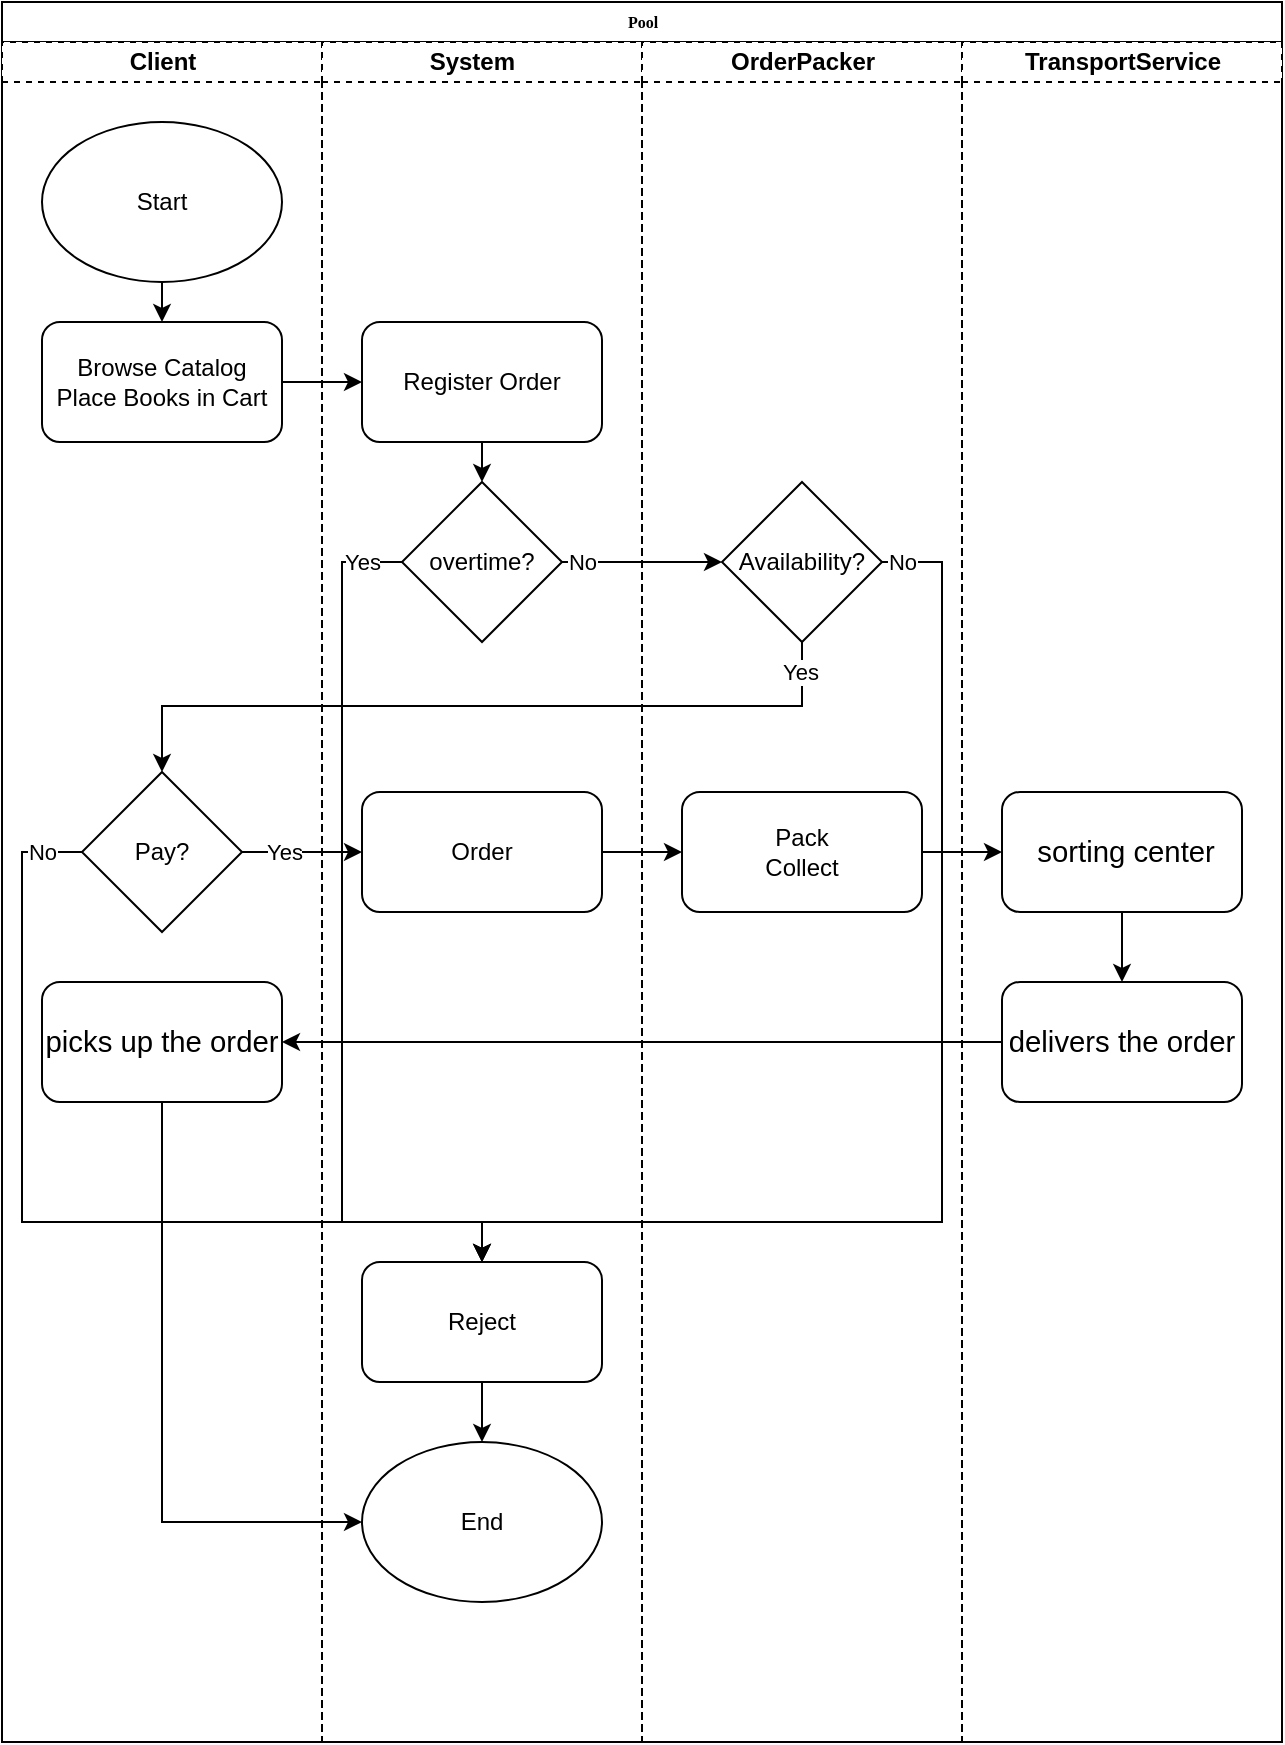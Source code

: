 <mxfile version="24.7.17">
  <diagram name="Page-1" id="74e2e168-ea6b-b213-b513-2b3c1d86103e">
    <mxGraphModel dx="1615" dy="955" grid="1" gridSize="10" guides="1" tooltips="1" connect="1" arrows="1" fold="1" page="1" pageScale="1" pageWidth="1100" pageHeight="850" background="none" math="0" shadow="0">
      <root>
        <mxCell id="0" />
        <mxCell id="1" parent="0" />
        <mxCell id="77e6c97f196da883-1" value="Pool" style="swimlane;html=1;childLayout=stackLayout;startSize=20;rounded=0;shadow=0;labelBackgroundColor=none;strokeWidth=1;fontFamily=Verdana;fontSize=8;align=center;" parent="1" vertex="1">
          <mxGeometry x="70" y="40" width="640" height="870" as="geometry" />
        </mxCell>
        <mxCell id="77e6c97f196da883-2" value="&lt;div&gt;Client&lt;/div&gt;" style="swimlane;html=1;startSize=20;dashed=1;" parent="77e6c97f196da883-1" vertex="1">
          <mxGeometry y="20" width="160" height="850" as="geometry" />
        </mxCell>
        <mxCell id="YgUDP2QyZNIKP37zhf87-15" style="edgeStyle=orthogonalEdgeStyle;rounded=0;orthogonalLoop=1;jettySize=auto;html=1;exitX=0.5;exitY=1;exitDx=0;exitDy=0;entryX=0.5;entryY=0;entryDx=0;entryDy=0;" edge="1" parent="77e6c97f196da883-2" source="YgUDP2QyZNIKP37zhf87-2" target="YgUDP2QyZNIKP37zhf87-3">
          <mxGeometry relative="1" as="geometry" />
        </mxCell>
        <mxCell id="YgUDP2QyZNIKP37zhf87-2" value="&lt;span style=&quot;font-family: Arial, sans-serif; text-align: start; text-wrap: nowrap;&quot;&gt;Start&lt;/span&gt;" style="ellipse;whiteSpace=wrap;html=1;" vertex="1" parent="77e6c97f196da883-2">
          <mxGeometry x="20" y="40" width="120" height="80" as="geometry" />
        </mxCell>
        <mxCell id="YgUDP2QyZNIKP37zhf87-3" value="Browse Catalog Place Books in Cart" style="rounded=1;whiteSpace=wrap;html=1;" vertex="1" parent="77e6c97f196da883-2">
          <mxGeometry x="20" y="140" width="120" height="60" as="geometry" />
        </mxCell>
        <mxCell id="YgUDP2QyZNIKP37zhf87-26" value="Pay?" style="rhombus;whiteSpace=wrap;html=1;" vertex="1" parent="77e6c97f196da883-2">
          <mxGeometry x="40" y="365" width="80" height="80" as="geometry" />
        </mxCell>
        <mxCell id="YgUDP2QyZNIKP37zhf87-42" value="&lt;span style=&quot;font-family: Arial; font-size: 14.667px; text-align: left; background-color: rgb(255, 255, 255);&quot;&gt;picks up the order&lt;/span&gt;" style="rounded=1;whiteSpace=wrap;html=1;" vertex="1" parent="77e6c97f196da883-2">
          <mxGeometry x="20" y="470" width="120" height="60" as="geometry" />
        </mxCell>
        <mxCell id="77e6c97f196da883-3" value="System&lt;span style=&quot;white-space: pre;&quot;&gt;&#x9;&lt;/span&gt;" style="swimlane;html=1;startSize=20;dashed=1;" parent="77e6c97f196da883-1" vertex="1">
          <mxGeometry x="160" y="20" width="160" height="850" as="geometry" />
        </mxCell>
        <mxCell id="YgUDP2QyZNIKP37zhf87-17" style="edgeStyle=orthogonalEdgeStyle;rounded=0;orthogonalLoop=1;jettySize=auto;html=1;exitX=0.5;exitY=1;exitDx=0;exitDy=0;entryX=0.5;entryY=0;entryDx=0;entryDy=0;" edge="1" parent="77e6c97f196da883-3" source="YgUDP2QyZNIKP37zhf87-4" target="YgUDP2QyZNIKP37zhf87-5">
          <mxGeometry relative="1" as="geometry" />
        </mxCell>
        <mxCell id="YgUDP2QyZNIKP37zhf87-4" value="Register Order" style="rounded=1;whiteSpace=wrap;html=1;" vertex="1" parent="77e6c97f196da883-3">
          <mxGeometry x="20" y="140" width="120" height="60" as="geometry" />
        </mxCell>
        <mxCell id="YgUDP2QyZNIKP37zhf87-18" style="edgeStyle=orthogonalEdgeStyle;rounded=0;orthogonalLoop=1;jettySize=auto;html=1;exitX=0;exitY=0.5;exitDx=0;exitDy=0;" edge="1" parent="77e6c97f196da883-3" source="YgUDP2QyZNIKP37zhf87-5" target="YgUDP2QyZNIKP37zhf87-14">
          <mxGeometry relative="1" as="geometry">
            <Array as="points">
              <mxPoint x="10" y="260" />
              <mxPoint x="10" y="590" />
              <mxPoint x="80" y="590" />
            </Array>
          </mxGeometry>
        </mxCell>
        <mxCell id="YgUDP2QyZNIKP37zhf87-20" value="Yes" style="edgeLabel;html=1;align=center;verticalAlign=middle;resizable=0;points=[];" vertex="1" connectable="0" parent="YgUDP2QyZNIKP37zhf87-18">
          <mxGeometry x="-0.46" y="1" relative="1" as="geometry">
            <mxPoint x="9" y="-92" as="offset" />
          </mxGeometry>
        </mxCell>
        <mxCell id="YgUDP2QyZNIKP37zhf87-5" value="overtime?" style="rhombus;whiteSpace=wrap;html=1;" vertex="1" parent="77e6c97f196da883-3">
          <mxGeometry x="40" y="220" width="80" height="80" as="geometry" />
        </mxCell>
        <mxCell id="YgUDP2QyZNIKP37zhf87-13" value="End" style="ellipse;whiteSpace=wrap;html=1;" vertex="1" parent="77e6c97f196da883-3">
          <mxGeometry x="20" y="700" width="120" height="80" as="geometry" />
        </mxCell>
        <mxCell id="YgUDP2QyZNIKP37zhf87-19" style="edgeStyle=orthogonalEdgeStyle;rounded=0;orthogonalLoop=1;jettySize=auto;html=1;exitX=0.5;exitY=1;exitDx=0;exitDy=0;" edge="1" parent="77e6c97f196da883-3" source="YgUDP2QyZNIKP37zhf87-14" target="YgUDP2QyZNIKP37zhf87-13">
          <mxGeometry relative="1" as="geometry" />
        </mxCell>
        <mxCell id="YgUDP2QyZNIKP37zhf87-14" value="Reject" style="rounded=1;whiteSpace=wrap;html=1;" vertex="1" parent="77e6c97f196da883-3">
          <mxGeometry x="20" y="610" width="120" height="60" as="geometry" />
        </mxCell>
        <mxCell id="YgUDP2QyZNIKP37zhf87-31" value="Order" style="rounded=1;whiteSpace=wrap;html=1;" vertex="1" parent="77e6c97f196da883-3">
          <mxGeometry x="20" y="375" width="120" height="60" as="geometry" />
        </mxCell>
        <mxCell id="77e6c97f196da883-4" value="OrderPacker" style="swimlane;html=1;startSize=20;dashed=1;" parent="77e6c97f196da883-1" vertex="1">
          <mxGeometry x="320" y="20" width="160" height="850" as="geometry" />
        </mxCell>
        <mxCell id="YgUDP2QyZNIKP37zhf87-8" value="Availability?" style="rhombus;whiteSpace=wrap;html=1;" vertex="1" parent="77e6c97f196da883-4">
          <mxGeometry x="40" y="220" width="80" height="80" as="geometry" />
        </mxCell>
        <mxCell id="YgUDP2QyZNIKP37zhf87-35" value="Pack&lt;div&gt;&lt;span style=&quot;font-family: Arial, sans-serif; text-align: start; text-wrap: nowrap;&quot;&gt;Collect&lt;/span&gt;&lt;br&gt;&lt;/div&gt;" style="rounded=1;whiteSpace=wrap;html=1;" vertex="1" parent="77e6c97f196da883-4">
          <mxGeometry x="20" y="375" width="120" height="60" as="geometry" />
        </mxCell>
        <mxCell id="77e6c97f196da883-5" value="TransportService" style="swimlane;html=1;startSize=20;dashed=1;" parent="77e6c97f196da883-1" vertex="1">
          <mxGeometry x="480" y="20" width="160" height="850" as="geometry" />
        </mxCell>
        <mxCell id="YgUDP2QyZNIKP37zhf87-41" style="edgeStyle=orthogonalEdgeStyle;rounded=0;orthogonalLoop=1;jettySize=auto;html=1;exitX=0.5;exitY=1;exitDx=0;exitDy=0;entryX=0.5;entryY=0;entryDx=0;entryDy=0;" edge="1" parent="77e6c97f196da883-5" source="YgUDP2QyZNIKP37zhf87-38" target="YgUDP2QyZNIKP37zhf87-40">
          <mxGeometry relative="1" as="geometry" />
        </mxCell>
        <mxCell id="YgUDP2QyZNIKP37zhf87-38" value="&lt;span style=&quot;font-family: Arial; font-size: 14.667px; text-align: left; background-color: rgb(255, 255, 255);&quot;&gt;&amp;nbsp;sorting center&lt;/span&gt;" style="rounded=1;whiteSpace=wrap;html=1;" vertex="1" parent="77e6c97f196da883-5">
          <mxGeometry x="20" y="375" width="120" height="60" as="geometry" />
        </mxCell>
        <mxCell id="YgUDP2QyZNIKP37zhf87-40" value="&lt;span style=&quot;font-family: Arial; font-size: 14.667px; text-align: left; background-color: rgb(255, 255, 255);&quot;&gt;delivers the order&lt;/span&gt;" style="rounded=1;whiteSpace=wrap;html=1;" vertex="1" parent="77e6c97f196da883-5">
          <mxGeometry x="20" y="470" width="120" height="60" as="geometry" />
        </mxCell>
        <mxCell id="YgUDP2QyZNIKP37zhf87-11" style="edgeStyle=orthogonalEdgeStyle;rounded=0;orthogonalLoop=1;jettySize=auto;html=1;exitX=1;exitY=0.5;exitDx=0;exitDy=0;entryX=0;entryY=0.5;entryDx=0;entryDy=0;" edge="1" parent="77e6c97f196da883-1" source="YgUDP2QyZNIKP37zhf87-5" target="YgUDP2QyZNIKP37zhf87-8">
          <mxGeometry relative="1" as="geometry" />
        </mxCell>
        <mxCell id="YgUDP2QyZNIKP37zhf87-12" value="No" style="edgeLabel;html=1;align=center;verticalAlign=middle;resizable=0;points=[];" vertex="1" connectable="0" parent="YgUDP2QyZNIKP37zhf87-11">
          <mxGeometry x="-0.129" relative="1" as="geometry">
            <mxPoint x="-25" as="offset" />
          </mxGeometry>
        </mxCell>
        <mxCell id="YgUDP2QyZNIKP37zhf87-16" style="edgeStyle=orthogonalEdgeStyle;rounded=0;orthogonalLoop=1;jettySize=auto;html=1;exitX=1;exitY=0.5;exitDx=0;exitDy=0;entryX=0;entryY=0.5;entryDx=0;entryDy=0;" edge="1" parent="77e6c97f196da883-1" source="YgUDP2QyZNIKP37zhf87-3" target="YgUDP2QyZNIKP37zhf87-4">
          <mxGeometry relative="1" as="geometry" />
        </mxCell>
        <mxCell id="YgUDP2QyZNIKP37zhf87-21" style="edgeStyle=orthogonalEdgeStyle;rounded=0;orthogonalLoop=1;jettySize=auto;html=1;exitX=1;exitY=0.5;exitDx=0;exitDy=0;entryX=0.5;entryY=0;entryDx=0;entryDy=0;" edge="1" parent="77e6c97f196da883-1" source="YgUDP2QyZNIKP37zhf87-8" target="YgUDP2QyZNIKP37zhf87-14">
          <mxGeometry relative="1" as="geometry">
            <mxPoint x="240" y="510" as="targetPoint" />
            <Array as="points">
              <mxPoint x="470" y="280" />
              <mxPoint x="470" y="610" />
              <mxPoint x="240" y="610" />
            </Array>
          </mxGeometry>
        </mxCell>
        <mxCell id="YgUDP2QyZNIKP37zhf87-22" value="No" style="edgeLabel;html=1;align=center;verticalAlign=middle;resizable=0;points=[];" vertex="1" connectable="0" parent="YgUDP2QyZNIKP37zhf87-21">
          <mxGeometry x="0.277" relative="1" as="geometry">
            <mxPoint x="9" y="-330" as="offset" />
          </mxGeometry>
        </mxCell>
        <mxCell id="YgUDP2QyZNIKP37zhf87-27" style="edgeStyle=orthogonalEdgeStyle;rounded=0;orthogonalLoop=1;jettySize=auto;html=1;exitX=0.5;exitY=1;exitDx=0;exitDy=0;" edge="1" parent="77e6c97f196da883-1" source="YgUDP2QyZNIKP37zhf87-8" target="YgUDP2QyZNIKP37zhf87-26">
          <mxGeometry relative="1" as="geometry">
            <Array as="points">
              <mxPoint x="400" y="352" />
              <mxPoint x="80" y="352" />
            </Array>
          </mxGeometry>
        </mxCell>
        <mxCell id="YgUDP2QyZNIKP37zhf87-28" value="Yes" style="edgeLabel;html=1;align=center;verticalAlign=middle;resizable=0;points=[];" vertex="1" connectable="0" parent="YgUDP2QyZNIKP37zhf87-27">
          <mxGeometry x="-0.923" y="-1" relative="1" as="geometry">
            <mxPoint as="offset" />
          </mxGeometry>
        </mxCell>
        <mxCell id="YgUDP2QyZNIKP37zhf87-32" style="edgeStyle=orthogonalEdgeStyle;rounded=0;orthogonalLoop=1;jettySize=auto;html=1;exitX=1;exitY=0.5;exitDx=0;exitDy=0;entryX=0;entryY=0.5;entryDx=0;entryDy=0;" edge="1" parent="77e6c97f196da883-1" source="YgUDP2QyZNIKP37zhf87-26" target="YgUDP2QyZNIKP37zhf87-31">
          <mxGeometry relative="1" as="geometry" />
        </mxCell>
        <mxCell id="YgUDP2QyZNIKP37zhf87-33" value="Yes" style="edgeLabel;html=1;align=center;verticalAlign=middle;resizable=0;points=[];" vertex="1" connectable="0" parent="YgUDP2QyZNIKP37zhf87-32">
          <mxGeometry x="-0.69" y="2" relative="1" as="geometry">
            <mxPoint x="11" y="2" as="offset" />
          </mxGeometry>
        </mxCell>
        <mxCell id="YgUDP2QyZNIKP37zhf87-36" style="edgeStyle=orthogonalEdgeStyle;rounded=0;orthogonalLoop=1;jettySize=auto;html=1;exitX=1;exitY=0.5;exitDx=0;exitDy=0;entryX=0;entryY=0.5;entryDx=0;entryDy=0;" edge="1" parent="77e6c97f196da883-1" source="YgUDP2QyZNIKP37zhf87-31" target="YgUDP2QyZNIKP37zhf87-35">
          <mxGeometry relative="1" as="geometry" />
        </mxCell>
        <mxCell id="YgUDP2QyZNIKP37zhf87-29" style="edgeStyle=orthogonalEdgeStyle;rounded=0;orthogonalLoop=1;jettySize=auto;html=1;exitX=0;exitY=0.5;exitDx=0;exitDy=0;entryX=0.5;entryY=0;entryDx=0;entryDy=0;" edge="1" parent="77e6c97f196da883-1" source="YgUDP2QyZNIKP37zhf87-26" target="YgUDP2QyZNIKP37zhf87-14">
          <mxGeometry relative="1" as="geometry">
            <mxPoint x="240" y="540" as="targetPoint" />
            <Array as="points">
              <mxPoint x="10" y="425" />
              <mxPoint x="10" y="610" />
              <mxPoint x="240" y="610" />
            </Array>
          </mxGeometry>
        </mxCell>
        <mxCell id="YgUDP2QyZNIKP37zhf87-30" value="No" style="edgeLabel;html=1;align=center;verticalAlign=middle;resizable=0;points=[];" vertex="1" connectable="0" parent="YgUDP2QyZNIKP37zhf87-29">
          <mxGeometry x="-0.91" y="-1" relative="1" as="geometry">
            <mxPoint x="1" y="1" as="offset" />
          </mxGeometry>
        </mxCell>
        <mxCell id="YgUDP2QyZNIKP37zhf87-39" style="edgeStyle=orthogonalEdgeStyle;rounded=0;orthogonalLoop=1;jettySize=auto;html=1;exitX=1;exitY=0.5;exitDx=0;exitDy=0;entryX=0;entryY=0.5;entryDx=0;entryDy=0;" edge="1" parent="77e6c97f196da883-1" source="YgUDP2QyZNIKP37zhf87-35" target="YgUDP2QyZNIKP37zhf87-38">
          <mxGeometry relative="1" as="geometry" />
        </mxCell>
        <mxCell id="YgUDP2QyZNIKP37zhf87-43" style="edgeStyle=orthogonalEdgeStyle;rounded=0;orthogonalLoop=1;jettySize=auto;html=1;exitX=0;exitY=0.5;exitDx=0;exitDy=0;" edge="1" parent="77e6c97f196da883-1" source="YgUDP2QyZNIKP37zhf87-40" target="YgUDP2QyZNIKP37zhf87-42">
          <mxGeometry relative="1" as="geometry" />
        </mxCell>
        <mxCell id="YgUDP2QyZNIKP37zhf87-44" style="edgeStyle=orthogonalEdgeStyle;rounded=0;orthogonalLoop=1;jettySize=auto;html=1;exitX=0.5;exitY=1;exitDx=0;exitDy=0;entryX=0;entryY=0.5;entryDx=0;entryDy=0;" edge="1" parent="77e6c97f196da883-1" source="YgUDP2QyZNIKP37zhf87-42" target="YgUDP2QyZNIKP37zhf87-13">
          <mxGeometry relative="1" as="geometry" />
        </mxCell>
      </root>
    </mxGraphModel>
  </diagram>
</mxfile>
